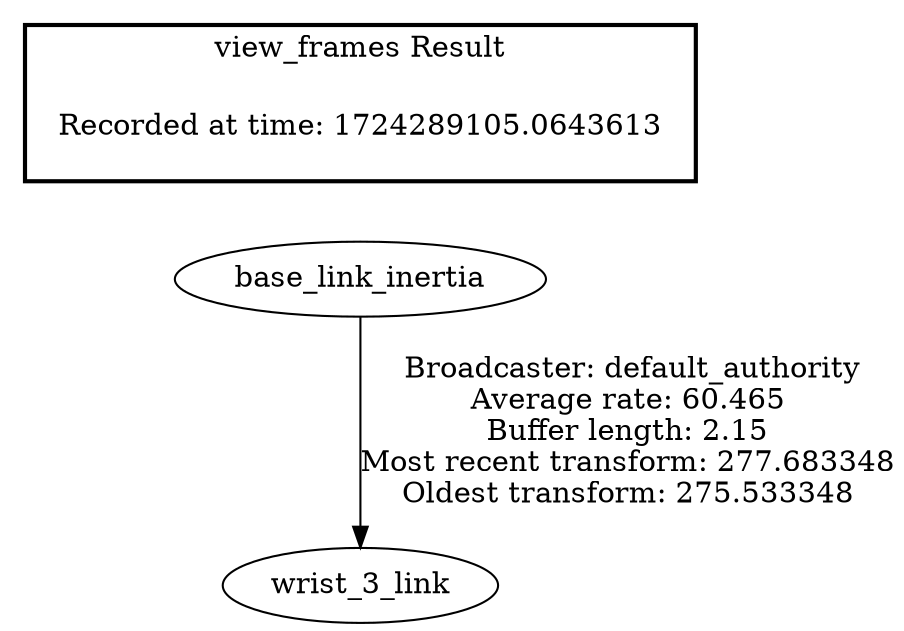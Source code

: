 digraph G {
"base_link_inertia" -> "wrist_3_link"[label=" Broadcaster: default_authority\nAverage rate: 60.465\nBuffer length: 2.15\nMost recent transform: 277.683348\nOldest transform: 275.533348\n"];
edge [style=invis];
 subgraph cluster_legend { style=bold; color=black; label ="view_frames Result";
"Recorded at time: 1724289105.0643613"[ shape=plaintext ] ;
}->"base_link_inertia";
}